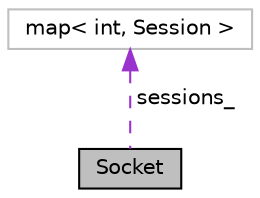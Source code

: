 digraph "Socket"
{
 // LATEX_PDF_SIZE
  edge [fontname="Helvetica",fontsize="10",labelfontname="Helvetica",labelfontsize="10"];
  node [fontname="Helvetica",fontsize="10",shape=record];
  Node1 [label="Socket",height=0.2,width=0.4,color="black", fillcolor="grey75", style="filled", fontcolor="black",tooltip="Socket abstract class."];
  Node2 -> Node1 [dir="back",color="darkorchid3",fontsize="10",style="dashed",label=" sessions_" ];
  Node2 [label="map\< int, Session \>",height=0.2,width=0.4,color="grey75", fillcolor="white", style="filled",tooltip=" "];
}
